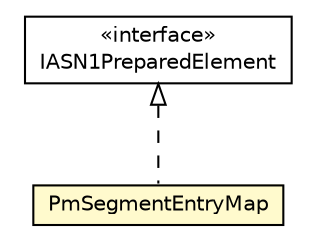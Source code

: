 #!/usr/local/bin/dot
#
# Class diagram 
# Generated by UMLGraph version R5_6-24-gf6e263 (http://www.umlgraph.org/)
#

digraph G {
	edge [fontname="Helvetica",fontsize=10,labelfontname="Helvetica",labelfontsize=10];
	node [fontname="Helvetica",fontsize=10,shape=plaintext];
	nodesep=0.25;
	ranksep=0.5;
	// org.universAAL.lddi.lib.ieeex73std.org.bn.coders.IASN1PreparedElement
	c6413132 [label=<<table title="org.universAAL.lddi.lib.ieeex73std.org.bn.coders.IASN1PreparedElement" border="0" cellborder="1" cellspacing="0" cellpadding="2" port="p" href="../../org/bn/coders/IASN1PreparedElement.html">
		<tr><td><table border="0" cellspacing="0" cellpadding="1">
<tr><td align="center" balign="center"> &#171;interface&#187; </td></tr>
<tr><td align="center" balign="center"> IASN1PreparedElement </td></tr>
		</table></td></tr>
		</table>>, URL="../../org/bn/coders/IASN1PreparedElement.html", fontname="Helvetica", fontcolor="black", fontsize=10.0];
	// org.universAAL.lddi.lib.ieeex73std.x73.p20601.PmSegmentEntryMap
	c6413239 [label=<<table title="org.universAAL.lddi.lib.ieeex73std.x73.p20601.PmSegmentEntryMap" border="0" cellborder="1" cellspacing="0" cellpadding="2" port="p" bgcolor="lemonChiffon" href="./PmSegmentEntryMap.html">
		<tr><td><table border="0" cellspacing="0" cellpadding="1">
<tr><td align="center" balign="center"> PmSegmentEntryMap </td></tr>
		</table></td></tr>
		</table>>, URL="./PmSegmentEntryMap.html", fontname="Helvetica", fontcolor="black", fontsize=10.0];
	//org.universAAL.lddi.lib.ieeex73std.x73.p20601.PmSegmentEntryMap implements org.universAAL.lddi.lib.ieeex73std.org.bn.coders.IASN1PreparedElement
	c6413132:p -> c6413239:p [dir=back,arrowtail=empty,style=dashed];
}

